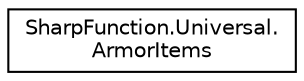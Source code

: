 digraph "Graphical Class Hierarchy"
{
 // LATEX_PDF_SIZE
  edge [fontname="Helvetica",fontsize="10",labelfontname="Helvetica",labelfontsize="10"];
  node [fontname="Helvetica",fontsize="10",shape=record];
  rankdir="LR";
  Node0 [label="SharpFunction.Universal.\lArmorItems",height=0.2,width=0.4,color="black", fillcolor="white", style="filled",URL="$class_sharp_function_1_1_universal_1_1_armor_items.html",tooltip="Represents armor inventory of entity"];
}
